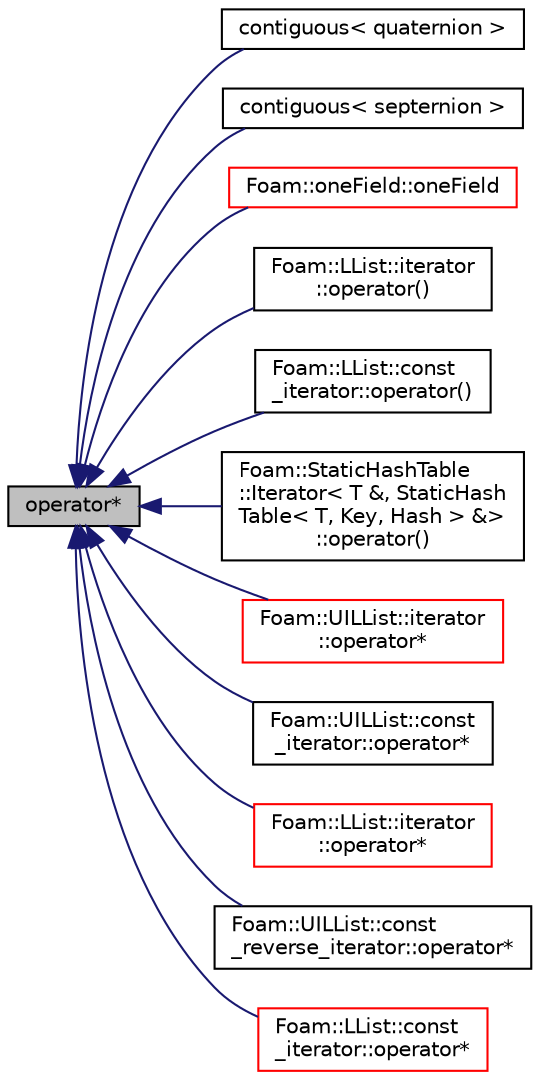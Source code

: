 digraph "operator*"
{
  bgcolor="transparent";
  edge [fontname="Helvetica",fontsize="10",labelfontname="Helvetica",labelfontsize="10"];
  node [fontname="Helvetica",fontsize="10",shape=record];
  rankdir="LR";
  Node7798 [label="operator*",height=0.2,width=0.4,color="black", fillcolor="grey75", style="filled", fontcolor="black"];
  Node7798 -> Node7799 [dir="back",color="midnightblue",fontsize="10",style="solid",fontname="Helvetica"];
  Node7799 [label="contiguous\< quaternion \>",height=0.2,width=0.4,color="black",URL="$a21851.html#a3eec73f3778b018e92f7190be4a6eb92",tooltip="Data associated with quaternion type are contiguous. "];
  Node7798 -> Node7800 [dir="back",color="midnightblue",fontsize="10",style="solid",fontname="Helvetica"];
  Node7800 [label="contiguous\< septernion \>",height=0.2,width=0.4,color="black",URL="$a21851.html#af4b73ee820f019d5f7359f07d1cf2d6b",tooltip="Data associated with septernion type are contiguous. "];
  Node7798 -> Node7801 [dir="back",color="midnightblue",fontsize="10",style="solid",fontname="Helvetica"];
  Node7801 [label="Foam::oneField::oneField",height=0.2,width=0.4,color="red",URL="$a27609.html#a09ffc7ca4963a6ab79d4d69803656c6c",tooltip="Construct null. "];
  Node7798 -> Node7803 [dir="back",color="midnightblue",fontsize="10",style="solid",fontname="Helvetica"];
  Node7803 [label="Foam::LList::iterator\l::operator()",height=0.2,width=0.4,color="black",URL="$a26913.html#a9b6e1a7a6d5d7db85bae38ba04aaec7f"];
  Node7798 -> Node7804 [dir="back",color="midnightblue",fontsize="10",style="solid",fontname="Helvetica"];
  Node7804 [label="Foam::LList::const\l_iterator::operator()",height=0.2,width=0.4,color="black",URL="$a26917.html#ab265179f2c0d5498a8996b5a1881279f"];
  Node7798 -> Node7805 [dir="back",color="midnightblue",fontsize="10",style="solid",fontname="Helvetica"];
  Node7805 [label="Foam::StaticHashTable\l::Iterator\< T &, StaticHash\lTable\< T, Key, Hash \> &\>\l::operator()",height=0.2,width=0.4,color="black",URL="$a26893.html#a0da68fe3c57a5456dd52f919aebc3e04"];
  Node7798 -> Node7806 [dir="back",color="midnightblue",fontsize="10",style="solid",fontname="Helvetica"];
  Node7806 [label="Foam::UILList::iterator\l::operator*",height=0.2,width=0.4,color="red",URL="$a26937.html#af7f8c6b921dca2b94f6e7ee14e762770"];
  Node7798 -> Node7810 [dir="back",color="midnightblue",fontsize="10",style="solid",fontname="Helvetica"];
  Node7810 [label="Foam::UILList::const\l_iterator::operator*",height=0.2,width=0.4,color="black",URL="$a26941.html#a4d63736950e982ee8a64e635fe3182be"];
  Node7798 -> Node7811 [dir="back",color="midnightblue",fontsize="10",style="solid",fontname="Helvetica"];
  Node7811 [label="Foam::LList::iterator\l::operator*",height=0.2,width=0.4,color="red",URL="$a26913.html#af7f8c6b921dca2b94f6e7ee14e762770"];
  Node7798 -> Node7815 [dir="back",color="midnightblue",fontsize="10",style="solid",fontname="Helvetica"];
  Node7815 [label="Foam::UILList::const\l_reverse_iterator::operator*",height=0.2,width=0.4,color="black",URL="$a26945.html#a4d63736950e982ee8a64e635fe3182be"];
  Node7798 -> Node7816 [dir="back",color="midnightblue",fontsize="10",style="solid",fontname="Helvetica"];
  Node7816 [label="Foam::LList::const\l_iterator::operator*",height=0.2,width=0.4,color="red",URL="$a26917.html#a4d63736950e982ee8a64e635fe3182be"];
}
